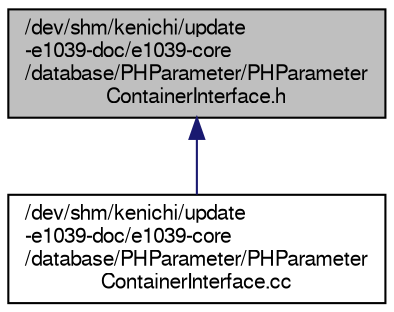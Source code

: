 digraph "/dev/shm/kenichi/update-e1039-doc/e1039-core/database/PHParameter/PHParameterContainerInterface.h"
{
  bgcolor="transparent";
  edge [fontname="FreeSans",fontsize="10",labelfontname="FreeSans",labelfontsize="10"];
  node [fontname="FreeSans",fontsize="10",shape=record];
  Node1 [label="/dev/shm/kenichi/update\l-e1039-doc/e1039-core\l/database/PHParameter/PHParameter\lContainerInterface.h",height=0.2,width=0.4,color="black", fillcolor="grey75", style="filled" fontcolor="black"];
  Node1 -> Node2 [dir="back",color="midnightblue",fontsize="10",style="solid",fontname="FreeSans"];
  Node2 [label="/dev/shm/kenichi/update\l-e1039-doc/e1039-core\l/database/PHParameter/PHParameter\lContainerInterface.cc",height=0.2,width=0.4,color="black",URL="$dd/d09/PHParameterContainerInterface_8cc.html"];
}
